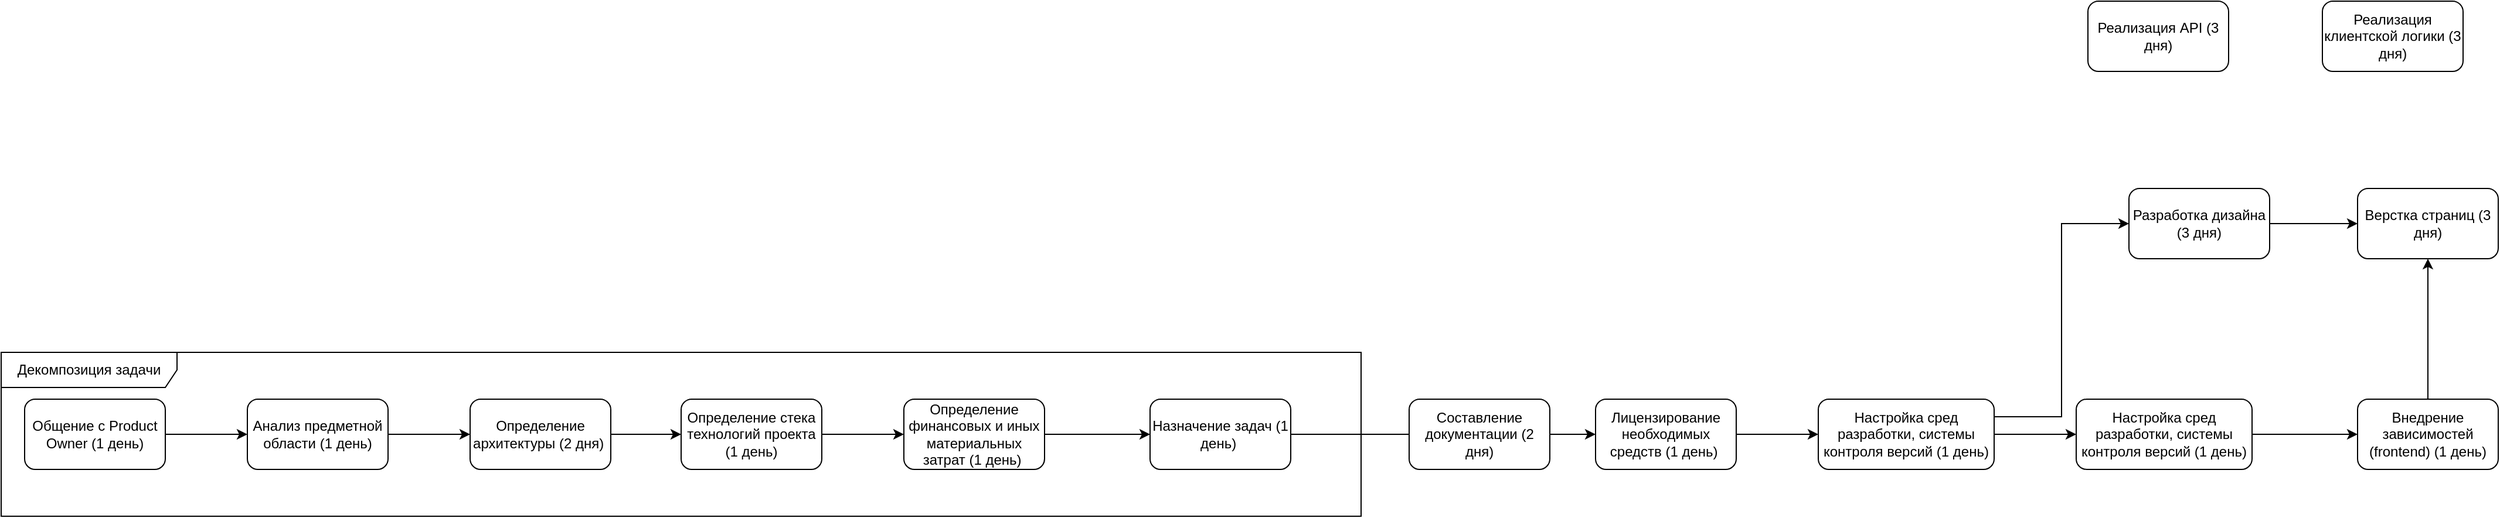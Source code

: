 <mxfile version="20.5.1" type="github">
  <diagram id="G0ImZ3TkjKc3nKQnFde2" name="Страница 1">
    <mxGraphModel dx="1673" dy="934" grid="1" gridSize="10" guides="1" tooltips="1" connect="1" arrows="1" fold="1" page="1" pageScale="1" pageWidth="827" pageHeight="1169" math="0" shadow="0">
      <root>
        <mxCell id="0" />
        <mxCell id="1" parent="0" />
        <mxCell id="lcK1XKiAMXI63a-Bte1b-5" style="edgeStyle=orthogonalEdgeStyle;rounded=0;orthogonalLoop=1;jettySize=auto;html=1;exitX=1;exitY=0.5;exitDx=0;exitDy=0;" edge="1" parent="1" source="lcK1XKiAMXI63a-Bte1b-1" target="lcK1XKiAMXI63a-Bte1b-4">
          <mxGeometry relative="1" as="geometry" />
        </mxCell>
        <mxCell id="lcK1XKiAMXI63a-Bte1b-1" value="Общение с Product Owner (1 день)" style="rounded=1;whiteSpace=wrap;html=1;" vertex="1" parent="1">
          <mxGeometry x="60" y="390" width="120" height="60" as="geometry" />
        </mxCell>
        <mxCell id="lcK1XKiAMXI63a-Bte1b-9" style="edgeStyle=orthogonalEdgeStyle;rounded=0;orthogonalLoop=1;jettySize=auto;html=1;exitX=1;exitY=0.5;exitDx=0;exitDy=0;" edge="1" parent="1" source="lcK1XKiAMXI63a-Bte1b-4" target="lcK1XKiAMXI63a-Bte1b-8">
          <mxGeometry relative="1" as="geometry" />
        </mxCell>
        <mxCell id="lcK1XKiAMXI63a-Bte1b-4" value="Анализ предметной области (1 день)" style="rounded=1;whiteSpace=wrap;html=1;" vertex="1" parent="1">
          <mxGeometry x="250" y="390" width="120" height="60" as="geometry" />
        </mxCell>
        <mxCell id="lcK1XKiAMXI63a-Bte1b-11" style="edgeStyle=orthogonalEdgeStyle;rounded=0;orthogonalLoop=1;jettySize=auto;html=1;exitX=1;exitY=0.5;exitDx=0;exitDy=0;" edge="1" parent="1" source="lcK1XKiAMXI63a-Bte1b-8" target="lcK1XKiAMXI63a-Bte1b-10">
          <mxGeometry relative="1" as="geometry" />
        </mxCell>
        <mxCell id="lcK1XKiAMXI63a-Bte1b-8" value="Определение архитектуры (2 дня)&amp;nbsp;" style="rounded=1;whiteSpace=wrap;html=1;" vertex="1" parent="1">
          <mxGeometry x="440" y="390" width="120" height="60" as="geometry" />
        </mxCell>
        <mxCell id="lcK1XKiAMXI63a-Bte1b-13" style="edgeStyle=orthogonalEdgeStyle;rounded=0;orthogonalLoop=1;jettySize=auto;html=1;exitX=1;exitY=0.5;exitDx=0;exitDy=0;" edge="1" parent="1" source="lcK1XKiAMXI63a-Bte1b-10" target="lcK1XKiAMXI63a-Bte1b-12">
          <mxGeometry relative="1" as="geometry" />
        </mxCell>
        <mxCell id="lcK1XKiAMXI63a-Bte1b-10" value="Определение стека технологий проекта (1 день)" style="rounded=1;whiteSpace=wrap;html=1;" vertex="1" parent="1">
          <mxGeometry x="620" y="390" width="120" height="60" as="geometry" />
        </mxCell>
        <mxCell id="lcK1XKiAMXI63a-Bte1b-15" style="edgeStyle=orthogonalEdgeStyle;rounded=0;orthogonalLoop=1;jettySize=auto;html=1;exitX=1;exitY=0.5;exitDx=0;exitDy=0;" edge="1" parent="1" source="lcK1XKiAMXI63a-Bte1b-12" target="lcK1XKiAMXI63a-Bte1b-14">
          <mxGeometry relative="1" as="geometry" />
        </mxCell>
        <mxCell id="lcK1XKiAMXI63a-Bte1b-12" value="Определение финансовых и иных материальных затрат (1 день)&amp;nbsp;" style="rounded=1;whiteSpace=wrap;html=1;" vertex="1" parent="1">
          <mxGeometry x="810" y="390" width="120" height="60" as="geometry" />
        </mxCell>
        <mxCell id="lcK1XKiAMXI63a-Bte1b-18" style="edgeStyle=orthogonalEdgeStyle;rounded=0;orthogonalLoop=1;jettySize=auto;html=1;exitX=1;exitY=0.5;exitDx=0;exitDy=0;" edge="1" parent="1" source="lcK1XKiAMXI63a-Bte1b-14">
          <mxGeometry relative="1" as="geometry">
            <mxPoint x="1250" y="420" as="targetPoint" />
          </mxGeometry>
        </mxCell>
        <mxCell id="lcK1XKiAMXI63a-Bte1b-14" value="Назначение задач (1 день)&amp;nbsp;" style="rounded=1;whiteSpace=wrap;html=1;" vertex="1" parent="1">
          <mxGeometry x="1020" y="390" width="120" height="60" as="geometry" />
        </mxCell>
        <mxCell id="lcK1XKiAMXI63a-Bte1b-16" value="Декомпозиция задачи" style="shape=umlFrame;whiteSpace=wrap;html=1;width=150;height=30;" vertex="1" parent="1">
          <mxGeometry x="40" y="350" width="1160" height="140" as="geometry" />
        </mxCell>
        <mxCell id="lcK1XKiAMXI63a-Bte1b-20" style="edgeStyle=orthogonalEdgeStyle;rounded=0;orthogonalLoop=1;jettySize=auto;html=1;exitX=1;exitY=0.5;exitDx=0;exitDy=0;" edge="1" parent="1" source="lcK1XKiAMXI63a-Bte1b-17" target="lcK1XKiAMXI63a-Bte1b-19">
          <mxGeometry relative="1" as="geometry" />
        </mxCell>
        <mxCell id="lcK1XKiAMXI63a-Bte1b-17" value="Лицензирование необходимых средств (1 день)&amp;nbsp;" style="rounded=1;whiteSpace=wrap;html=1;" vertex="1" parent="1">
          <mxGeometry x="1400" y="390" width="120" height="60" as="geometry" />
        </mxCell>
        <mxCell id="lcK1XKiAMXI63a-Bte1b-25" style="edgeStyle=orthogonalEdgeStyle;rounded=0;orthogonalLoop=1;jettySize=auto;html=1;exitX=1;exitY=0.5;exitDx=0;exitDy=0;" edge="1" parent="1" source="lcK1XKiAMXI63a-Bte1b-19" target="lcK1XKiAMXI63a-Bte1b-24">
          <mxGeometry relative="1" as="geometry" />
        </mxCell>
        <mxCell id="lcK1XKiAMXI63a-Bte1b-38" style="edgeStyle=orthogonalEdgeStyle;rounded=0;orthogonalLoop=1;jettySize=auto;html=1;exitX=1;exitY=0.25;exitDx=0;exitDy=0;entryX=0;entryY=0.5;entryDx=0;entryDy=0;" edge="1" parent="1" source="lcK1XKiAMXI63a-Bte1b-19" target="lcK1XKiAMXI63a-Bte1b-22">
          <mxGeometry relative="1" as="geometry" />
        </mxCell>
        <mxCell id="lcK1XKiAMXI63a-Bte1b-19" value="Настройка сред разработки, системы контроля версий (1 день)" style="rounded=1;whiteSpace=wrap;html=1;" vertex="1" parent="1">
          <mxGeometry x="1590" y="390" width="150" height="60" as="geometry" />
        </mxCell>
        <mxCell id="lcK1XKiAMXI63a-Bte1b-39" style="edgeStyle=orthogonalEdgeStyle;rounded=0;orthogonalLoop=1;jettySize=auto;html=1;exitX=1;exitY=0.5;exitDx=0;exitDy=0;" edge="1" parent="1" source="lcK1XKiAMXI63a-Bte1b-22" target="lcK1XKiAMXI63a-Bte1b-26">
          <mxGeometry relative="1" as="geometry" />
        </mxCell>
        <mxCell id="lcK1XKiAMXI63a-Bte1b-22" value="Разработка дизайна (3 дня)" style="rounded=1;whiteSpace=wrap;html=1;" vertex="1" parent="1">
          <mxGeometry x="1855" y="210" width="120" height="60" as="geometry" />
        </mxCell>
        <mxCell id="lcK1XKiAMXI63a-Bte1b-41" style="edgeStyle=orthogonalEdgeStyle;rounded=0;orthogonalLoop=1;jettySize=auto;html=1;exitX=1;exitY=0.5;exitDx=0;exitDy=0;entryX=0;entryY=0.5;entryDx=0;entryDy=0;" edge="1" parent="1" source="lcK1XKiAMXI63a-Bte1b-24" target="lcK1XKiAMXI63a-Bte1b-29">
          <mxGeometry relative="1" as="geometry" />
        </mxCell>
        <mxCell id="lcK1XKiAMXI63a-Bte1b-24" value="Настройка сред разработки, системы контроля версий (1 день)" style="rounded=1;whiteSpace=wrap;html=1;" vertex="1" parent="1">
          <mxGeometry x="1810" y="390" width="150" height="60" as="geometry" />
        </mxCell>
        <mxCell id="lcK1XKiAMXI63a-Bte1b-26" value="Верстка страниц (3 дня)" style="rounded=1;whiteSpace=wrap;html=1;" vertex="1" parent="1">
          <mxGeometry x="2050" y="210" width="120" height="60" as="geometry" />
        </mxCell>
        <mxCell id="lcK1XKiAMXI63a-Bte1b-42" style="edgeStyle=orthogonalEdgeStyle;rounded=0;orthogonalLoop=1;jettySize=auto;html=1;exitX=0.5;exitY=0;exitDx=0;exitDy=0;entryX=0.5;entryY=1;entryDx=0;entryDy=0;" edge="1" parent="1" source="lcK1XKiAMXI63a-Bte1b-29" target="lcK1XKiAMXI63a-Bte1b-26">
          <mxGeometry relative="1" as="geometry">
            <Array as="points" />
          </mxGeometry>
        </mxCell>
        <mxCell id="lcK1XKiAMXI63a-Bte1b-29" value="Внедрение зависимостей (frontend) (1 день)" style="rounded=1;whiteSpace=wrap;html=1;" vertex="1" parent="1">
          <mxGeometry x="2050" y="390" width="120" height="60" as="geometry" />
        </mxCell>
        <mxCell id="lcK1XKiAMXI63a-Bte1b-32" value="Реализация API (3 дня)" style="rounded=1;whiteSpace=wrap;html=1;" vertex="1" parent="1">
          <mxGeometry x="1820" y="50" width="120" height="60" as="geometry" />
        </mxCell>
        <mxCell id="lcK1XKiAMXI63a-Bte1b-34" value="Реализация клиентской логики (3 дня)" style="rounded=1;whiteSpace=wrap;html=1;" vertex="1" parent="1">
          <mxGeometry x="2020" y="50" width="120" height="60" as="geometry" />
        </mxCell>
        <mxCell id="lcK1XKiAMXI63a-Bte1b-37" style="edgeStyle=orthogonalEdgeStyle;rounded=0;orthogonalLoop=1;jettySize=auto;html=1;exitX=1;exitY=0.5;exitDx=0;exitDy=0;entryX=0;entryY=0.5;entryDx=0;entryDy=0;" edge="1" parent="1" source="lcK1XKiAMXI63a-Bte1b-36" target="lcK1XKiAMXI63a-Bte1b-17">
          <mxGeometry relative="1" as="geometry" />
        </mxCell>
        <mxCell id="lcK1XKiAMXI63a-Bte1b-36" value="Составление документации (2 дня)" style="rounded=1;whiteSpace=wrap;html=1;" vertex="1" parent="1">
          <mxGeometry x="1241" y="390" width="120" height="60" as="geometry" />
        </mxCell>
      </root>
    </mxGraphModel>
  </diagram>
</mxfile>
